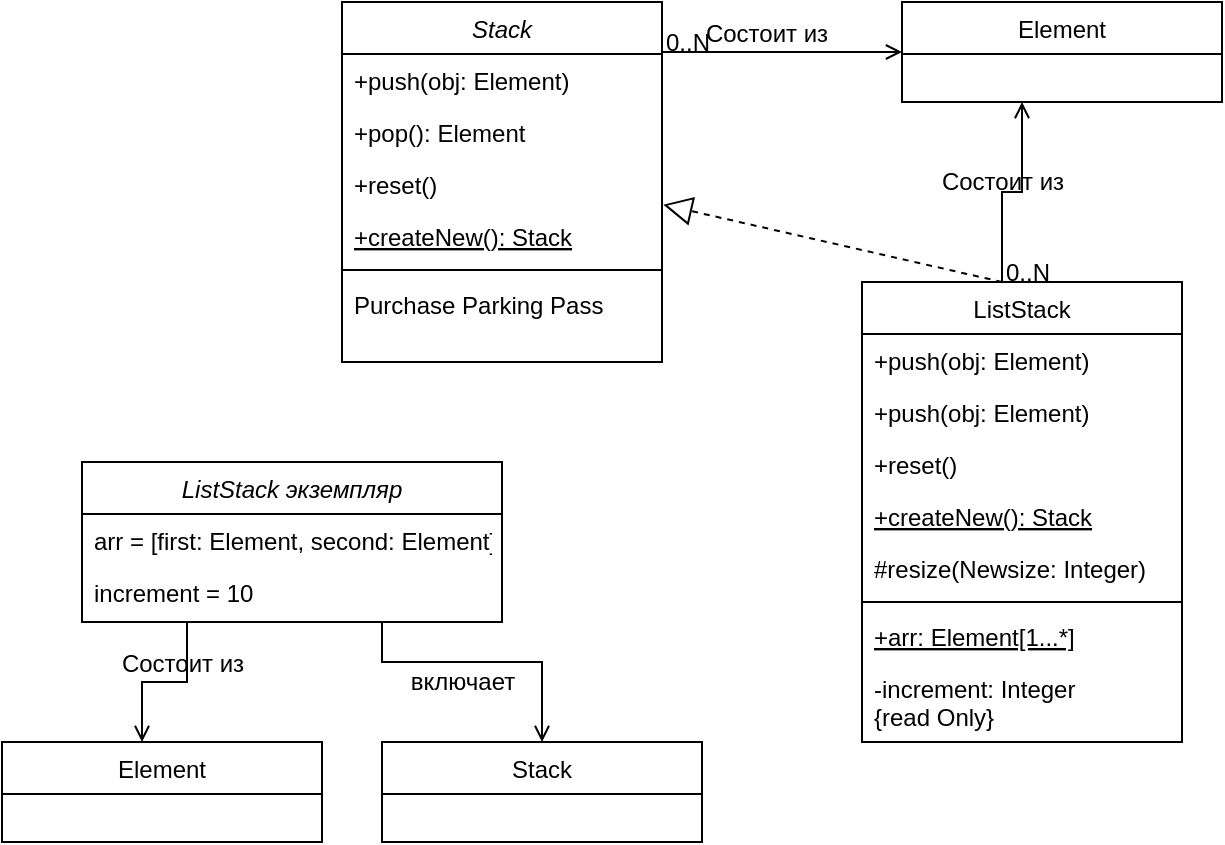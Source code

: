 <mxfile version="20.3.6" type="google"><diagram id="C5RBs43oDa-KdzZeNtuy" name="Page-1"><mxGraphModel grid="1" page="1" gridSize="10" guides="1" tooltips="1" connect="1" arrows="1" fold="1" pageScale="1" pageWidth="827" pageHeight="1169" math="0" shadow="0"><root><mxCell id="WIyWlLk6GJQsqaUBKTNV-0"/><mxCell id="WIyWlLk6GJQsqaUBKTNV-1" parent="WIyWlLk6GJQsqaUBKTNV-0"/><mxCell id="zkfFHV4jXpPFQw0GAbJ--0" value="Stack" style="swimlane;fontStyle=2;align=center;verticalAlign=top;childLayout=stackLayout;horizontal=1;startSize=26;horizontalStack=0;resizeParent=1;resizeLast=0;collapsible=1;marginBottom=0;rounded=0;shadow=0;strokeWidth=1;" vertex="1" parent="WIyWlLk6GJQsqaUBKTNV-1"><mxGeometry x="220" y="120" width="160" height="180" as="geometry"><mxRectangle x="230" y="140" width="160" height="26" as="alternateBounds"/></mxGeometry></mxCell><mxCell id="zkfFHV4jXpPFQw0GAbJ--1" value="+push(obj: Element)&#10;&#10;" style="text;align=left;verticalAlign=top;spacingLeft=4;spacingRight=4;overflow=hidden;rotatable=0;points=[[0,0.5],[1,0.5]];portConstraint=eastwest;" vertex="1" parent="zkfFHV4jXpPFQw0GAbJ--0"><mxGeometry y="26" width="160" height="26" as="geometry"/></mxCell><mxCell id="zkfFHV4jXpPFQw0GAbJ--2" value="+pop(): Element" style="text;align=left;verticalAlign=top;spacingLeft=4;spacingRight=4;overflow=hidden;rotatable=0;points=[[0,0.5],[1,0.5]];portConstraint=eastwest;rounded=0;shadow=0;html=0;" vertex="1" parent="zkfFHV4jXpPFQw0GAbJ--0"><mxGeometry y="52" width="160" height="26" as="geometry"/></mxCell><mxCell id="zkfFHV4jXpPFQw0GAbJ--3" value="+reset()" style="text;align=left;verticalAlign=top;spacingLeft=4;spacingRight=4;overflow=hidden;rotatable=0;points=[[0,0.5],[1,0.5]];portConstraint=eastwest;rounded=0;shadow=0;html=0;" vertex="1" parent="zkfFHV4jXpPFQw0GAbJ--0"><mxGeometry y="78" width="160" height="26" as="geometry"/></mxCell><mxCell id="zkfFHV4jXpPFQw0GAbJ--5" value="+createNew(): Stack" style="text;align=left;verticalAlign=top;spacingLeft=4;spacingRight=4;overflow=hidden;rotatable=0;points=[[0,0.5],[1,0.5]];portConstraint=eastwest;fontStyle=4" vertex="1" parent="zkfFHV4jXpPFQw0GAbJ--0"><mxGeometry y="104" width="160" height="26" as="geometry"/></mxCell><mxCell id="zkfFHV4jXpPFQw0GAbJ--4" value="" style="line;html=1;strokeWidth=1;align=left;verticalAlign=middle;spacingTop=-1;spacingLeft=3;spacingRight=3;rotatable=0;labelPosition=right;points=[];portConstraint=eastwest;" vertex="1" parent="zkfFHV4jXpPFQw0GAbJ--0"><mxGeometry y="130" width="160" height="8" as="geometry"/></mxCell><mxCell id="i-LM8MWCXtYve4CFwHc4-0" value="Purchase Parking Pass" style="text;align=left;verticalAlign=top;spacingLeft=4;spacingRight=4;overflow=hidden;rotatable=0;points=[[0,0.5],[1,0.5]];portConstraint=eastwest;" vertex="1" parent="zkfFHV4jXpPFQw0GAbJ--0"><mxGeometry y="138" width="160" height="26" as="geometry"/></mxCell><mxCell id="zkfFHV4jXpPFQw0GAbJ--6" value="ListStack" style="swimlane;fontStyle=0;align=center;verticalAlign=top;childLayout=stackLayout;horizontal=1;startSize=26;horizontalStack=0;resizeParent=1;resizeLast=0;collapsible=1;marginBottom=0;rounded=0;shadow=0;strokeWidth=1;" vertex="1" parent="WIyWlLk6GJQsqaUBKTNV-1"><mxGeometry x="480" y="260" width="160" height="230" as="geometry"><mxRectangle x="130" y="380" width="160" height="26" as="alternateBounds"/></mxGeometry></mxCell><mxCell id="zkfFHV4jXpPFQw0GAbJ--7" value="+push(obj: Element)&#10;&#10;" style="text;align=left;verticalAlign=top;spacingLeft=4;spacingRight=4;overflow=hidden;rotatable=0;points=[[0,0.5],[1,0.5]];portConstraint=eastwest;" vertex="1" parent="zkfFHV4jXpPFQw0GAbJ--6"><mxGeometry y="26" width="160" height="26" as="geometry"/></mxCell><mxCell id="i-LM8MWCXtYve4CFwHc4-5" value="+push(obj: Element)&#10;&#10;" style="text;align=left;verticalAlign=top;spacingLeft=4;spacingRight=4;overflow=hidden;rotatable=0;points=[[0,0.5],[1,0.5]];portConstraint=eastwest;" vertex="1" parent="zkfFHV4jXpPFQw0GAbJ--6"><mxGeometry y="52" width="160" height="26" as="geometry"/></mxCell><mxCell id="i-LM8MWCXtYve4CFwHc4-7" value="+reset()" style="text;align=left;verticalAlign=top;spacingLeft=4;spacingRight=4;overflow=hidden;rotatable=0;points=[[0,0.5],[1,0.5]];portConstraint=eastwest;" vertex="1" parent="zkfFHV4jXpPFQw0GAbJ--6"><mxGeometry y="78" width="160" height="26" as="geometry"/></mxCell><mxCell id="zkfFHV4jXpPFQw0GAbJ--8" value="+createNew(): Stack" style="text;align=left;verticalAlign=top;spacingLeft=4;spacingRight=4;overflow=hidden;rotatable=0;points=[[0,0.5],[1,0.5]];portConstraint=eastwest;rounded=0;shadow=0;html=0;fontStyle=4" vertex="1" parent="zkfFHV4jXpPFQw0GAbJ--6"><mxGeometry y="104" width="160" height="26" as="geometry"/></mxCell><mxCell id="i-LM8MWCXtYve4CFwHc4-13" value="#resize(Newsize: Integer)" style="text;align=left;verticalAlign=top;spacingLeft=4;spacingRight=4;overflow=hidden;rotatable=0;points=[[0,0.5],[1,0.5]];portConstraint=eastwest;" vertex="1" parent="zkfFHV4jXpPFQw0GAbJ--6"><mxGeometry y="130" width="160" height="26" as="geometry"/></mxCell><mxCell id="zkfFHV4jXpPFQw0GAbJ--9" value="" style="line;html=1;strokeWidth=1;align=left;verticalAlign=middle;spacingTop=-1;spacingLeft=3;spacingRight=3;rotatable=0;labelPosition=right;points=[];portConstraint=eastwest;" vertex="1" parent="zkfFHV4jXpPFQw0GAbJ--6"><mxGeometry y="156" width="160" height="8" as="geometry"/></mxCell><mxCell id="zkfFHV4jXpPFQw0GAbJ--10" value="+arr: Element[1...*]" style="text;align=left;verticalAlign=top;spacingLeft=4;spacingRight=4;overflow=hidden;rotatable=0;points=[[0,0.5],[1,0.5]];portConstraint=eastwest;fontStyle=4" vertex="1" parent="zkfFHV4jXpPFQw0GAbJ--6"><mxGeometry y="164" width="160" height="26" as="geometry"/></mxCell><mxCell id="zkfFHV4jXpPFQw0GAbJ--11" value="-increment: Integer &#10;{read Only}" style="text;align=left;verticalAlign=top;spacingLeft=4;spacingRight=4;overflow=hidden;rotatable=0;points=[[0,0.5],[1,0.5]];portConstraint=eastwest;" vertex="1" parent="zkfFHV4jXpPFQw0GAbJ--6"><mxGeometry y="190" width="160" height="40" as="geometry"/></mxCell><mxCell id="zkfFHV4jXpPFQw0GAbJ--26" value="" style="endArrow=open;shadow=0;strokeWidth=1;rounded=0;endFill=1;edgeStyle=elbowEdgeStyle;elbow=vertical;" edge="1" parent="WIyWlLk6GJQsqaUBKTNV-1" source="zkfFHV4jXpPFQw0GAbJ--0" target="i-LM8MWCXtYve4CFwHc4-1"><mxGeometry x="0.5" y="41" relative="1" as="geometry"><mxPoint x="380" y="192" as="sourcePoint"/><mxPoint x="510" y="210" as="targetPoint"/><mxPoint x="-40" y="32" as="offset"/></mxGeometry></mxCell><mxCell id="zkfFHV4jXpPFQw0GAbJ--27" value="0..N" style="resizable=0;align=left;verticalAlign=bottom;labelBackgroundColor=none;fontSize=12;" connectable="0" vertex="1" parent="zkfFHV4jXpPFQw0GAbJ--26"><mxGeometry x="-1" relative="1" as="geometry"><mxPoint y="4" as="offset"/></mxGeometry></mxCell><mxCell id="zkfFHV4jXpPFQw0GAbJ--29" value="Состоит из" style="text;html=1;resizable=0;points=[];;align=center;verticalAlign=middle;labelBackgroundColor=none;rounded=0;shadow=0;strokeWidth=1;fontSize=12;" connectable="0" vertex="1" parent="zkfFHV4jXpPFQw0GAbJ--26"><mxGeometry x="0.5" y="49" relative="1" as="geometry"><mxPoint x="-38" y="40" as="offset"/></mxGeometry></mxCell><mxCell id="i-LM8MWCXtYve4CFwHc4-1" value="Element" style="swimlane;fontStyle=0;align=center;verticalAlign=top;childLayout=stackLayout;horizontal=1;startSize=26;horizontalStack=0;resizeParent=1;resizeLast=0;collapsible=1;marginBottom=0;rounded=0;shadow=0;strokeWidth=1;" vertex="1" parent="WIyWlLk6GJQsqaUBKTNV-1"><mxGeometry x="500" y="120" width="160" height="50" as="geometry"><mxRectangle x="340" y="380" width="170" height="26" as="alternateBounds"/></mxGeometry></mxCell><mxCell id="i-LM8MWCXtYve4CFwHc4-4" value="" style="endArrow=block;dashed=1;endFill=0;endSize=12;html=1;rounded=0;exitX=0.438;exitY=0;exitDx=0;exitDy=0;exitPerimeter=0;entryX=1.004;entryY=0.897;entryDx=0;entryDy=0;entryPerimeter=0;" edge="1" parent="WIyWlLk6GJQsqaUBKTNV-1" source="zkfFHV4jXpPFQw0GAbJ--6" target="zkfFHV4jXpPFQw0GAbJ--3"><mxGeometry width="160" relative="1" as="geometry"><mxPoint x="320" y="330" as="sourcePoint"/><mxPoint x="480" y="330" as="targetPoint"/></mxGeometry></mxCell><mxCell id="i-LM8MWCXtYve4CFwHc4-8" value="" style="endArrow=open;shadow=0;strokeWidth=1;rounded=0;endFill=1;edgeStyle=elbowEdgeStyle;elbow=vertical;" edge="1" parent="WIyWlLk6GJQsqaUBKTNV-1"><mxGeometry x="0.5" y="41" relative="1" as="geometry"><mxPoint x="550" y="260" as="sourcePoint"/><mxPoint x="560" y="170" as="targetPoint"/><mxPoint x="-40" y="32" as="offset"/></mxGeometry></mxCell><mxCell id="i-LM8MWCXtYve4CFwHc4-9" value="0..N" style="resizable=0;align=left;verticalAlign=bottom;labelBackgroundColor=none;fontSize=12;" connectable="0" vertex="1" parent="i-LM8MWCXtYve4CFwHc4-8"><mxGeometry x="-1" relative="1" as="geometry"><mxPoint y="4" as="offset"/></mxGeometry></mxCell><mxCell id="i-LM8MWCXtYve4CFwHc4-11" value="Состоит из" style="text;html=1;resizable=0;points=[];;align=center;verticalAlign=middle;labelBackgroundColor=none;rounded=0;shadow=0;strokeWidth=1;fontSize=12;" connectable="0" vertex="1" parent="i-LM8MWCXtYve4CFwHc4-8"><mxGeometry x="0.5" y="49" relative="1" as="geometry"><mxPoint x="39" y="15" as="offset"/></mxGeometry></mxCell><mxCell id="i-LM8MWCXtYve4CFwHc4-14" value="ListStack экземпляр" style="swimlane;fontStyle=2;align=center;verticalAlign=top;childLayout=stackLayout;horizontal=1;startSize=26;horizontalStack=0;resizeParent=1;resizeLast=0;collapsible=1;marginBottom=0;rounded=0;shadow=0;strokeWidth=1;" vertex="1" parent="WIyWlLk6GJQsqaUBKTNV-1"><mxGeometry x="90" y="350" width="210" height="80" as="geometry"><mxRectangle x="230" y="140" width="160" height="26" as="alternateBounds"/></mxGeometry></mxCell><mxCell id="i-LM8MWCXtYve4CFwHc4-15" value="arr = [first: Element, second: Element]" style="text;align=left;verticalAlign=top;spacingLeft=4;spacingRight=4;overflow=hidden;rotatable=0;points=[[0,0.5],[1,0.5]];portConstraint=eastwest;" vertex="1" parent="i-LM8MWCXtYve4CFwHc4-14"><mxGeometry y="26" width="210" height="26" as="geometry"/></mxCell><mxCell id="i-LM8MWCXtYve4CFwHc4-16" value="increment = 10" style="text;align=left;verticalAlign=top;spacingLeft=4;spacingRight=4;overflow=hidden;rotatable=0;points=[[0,0.5],[1,0.5]];portConstraint=eastwest;rounded=0;shadow=0;html=0;" vertex="1" parent="i-LM8MWCXtYve4CFwHc4-14"><mxGeometry y="52" width="210" height="26" as="geometry"/></mxCell><mxCell id="i-LM8MWCXtYve4CFwHc4-21" value="" style="endArrow=open;shadow=0;strokeWidth=1;rounded=0;endFill=1;edgeStyle=elbowEdgeStyle;elbow=vertical;exitX=0.25;exitY=1;exitDx=0;exitDy=0;" edge="1" parent="WIyWlLk6GJQsqaUBKTNV-1" source="i-LM8MWCXtYve4CFwHc4-14"><mxGeometry x="0.5" y="41" relative="1" as="geometry"><mxPoint x="390" y="155" as="sourcePoint"/><mxPoint x="120" y="490" as="targetPoint"/><mxPoint x="-40" y="32" as="offset"/></mxGeometry></mxCell><mxCell id="i-LM8MWCXtYve4CFwHc4-23" value="Состоит из" style="text;html=1;resizable=0;points=[];;align=center;verticalAlign=middle;labelBackgroundColor=none;rounded=0;shadow=0;strokeWidth=1;fontSize=12;" connectable="0" vertex="1" parent="i-LM8MWCXtYve4CFwHc4-21"><mxGeometry x="0.5" y="49" relative="1" as="geometry"><mxPoint x="-29" y="-19" as="offset"/></mxGeometry></mxCell><mxCell id="i-LM8MWCXtYve4CFwHc4-24" value="Element" style="swimlane;fontStyle=0;align=center;verticalAlign=top;childLayout=stackLayout;horizontal=1;startSize=26;horizontalStack=0;resizeParent=1;resizeLast=0;collapsible=1;marginBottom=0;rounded=0;shadow=0;strokeWidth=1;" vertex="1" parent="WIyWlLk6GJQsqaUBKTNV-1"><mxGeometry x="50" y="490" width="160" height="50" as="geometry"><mxRectangle x="340" y="380" width="170" height="26" as="alternateBounds"/></mxGeometry></mxCell><mxCell id="i-LM8MWCXtYve4CFwHc4-25" value="Stack" style="swimlane;fontStyle=0;align=center;verticalAlign=top;childLayout=stackLayout;horizontal=1;startSize=26;horizontalStack=0;resizeParent=1;resizeLast=0;collapsible=1;marginBottom=0;rounded=0;shadow=0;strokeWidth=1;" vertex="1" parent="WIyWlLk6GJQsqaUBKTNV-1"><mxGeometry x="240" y="490" width="160" height="50" as="geometry"><mxRectangle x="340" y="380" width="170" height="26" as="alternateBounds"/></mxGeometry></mxCell><mxCell id="i-LM8MWCXtYve4CFwHc4-26" value="" style="endArrow=open;shadow=0;strokeWidth=1;rounded=0;endFill=1;edgeStyle=elbowEdgeStyle;elbow=vertical;entryX=0.5;entryY=0;entryDx=0;entryDy=0;" edge="1" parent="WIyWlLk6GJQsqaUBKTNV-1" target="i-LM8MWCXtYve4CFwHc4-25"><mxGeometry x="0.5" y="41" relative="1" as="geometry"><mxPoint x="240" y="430" as="sourcePoint"/><mxPoint x="320" y="480" as="targetPoint"/><mxPoint x="-40" y="32" as="offset"/><Array as="points"><mxPoint x="280" y="450"/></Array></mxGeometry></mxCell><mxCell id="i-LM8MWCXtYve4CFwHc4-28" value="включает" style="text;html=1;resizable=0;points=[];;align=center;verticalAlign=middle;labelBackgroundColor=none;rounded=0;shadow=0;strokeWidth=1;fontSize=12;" connectable="0" vertex="1" parent="i-LM8MWCXtYve4CFwHc4-26"><mxGeometry x="0.5" y="49" relative="1" as="geometry"><mxPoint x="-89" y="5" as="offset"/></mxGeometry></mxCell></root></mxGraphModel></diagram></mxfile>